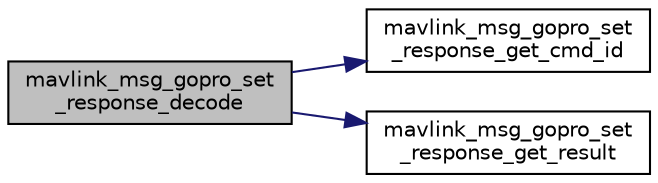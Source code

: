 digraph "mavlink_msg_gopro_set_response_decode"
{
 // INTERACTIVE_SVG=YES
  edge [fontname="Helvetica",fontsize="10",labelfontname="Helvetica",labelfontsize="10"];
  node [fontname="Helvetica",fontsize="10",shape=record];
  rankdir="LR";
  Node1 [label="mavlink_msg_gopro_set\l_response_decode",height=0.2,width=0.4,color="black", fillcolor="grey75", style="filled" fontcolor="black"];
  Node1 -> Node2 [color="midnightblue",fontsize="10",style="solid",fontname="Helvetica"];
  Node2 [label="mavlink_msg_gopro_set\l_response_get_cmd_id",height=0.2,width=0.4,color="black", fillcolor="white", style="filled",URL="$mavlink__msg__gopro__set__response_8h.html#a3b3dbcf404f3f24261670da91d92a56b",tooltip="Send a gopro_set_response message. "];
  Node1 -> Node3 [color="midnightblue",fontsize="10",style="solid",fontname="Helvetica"];
  Node3 [label="mavlink_msg_gopro_set\l_response_get_result",height=0.2,width=0.4,color="black", fillcolor="white", style="filled",URL="$mavlink__msg__gopro__set__response_8h.html#a9468090249536c756c68b07c58417bcc",tooltip="Get field result from gopro_set_response message. "];
}
